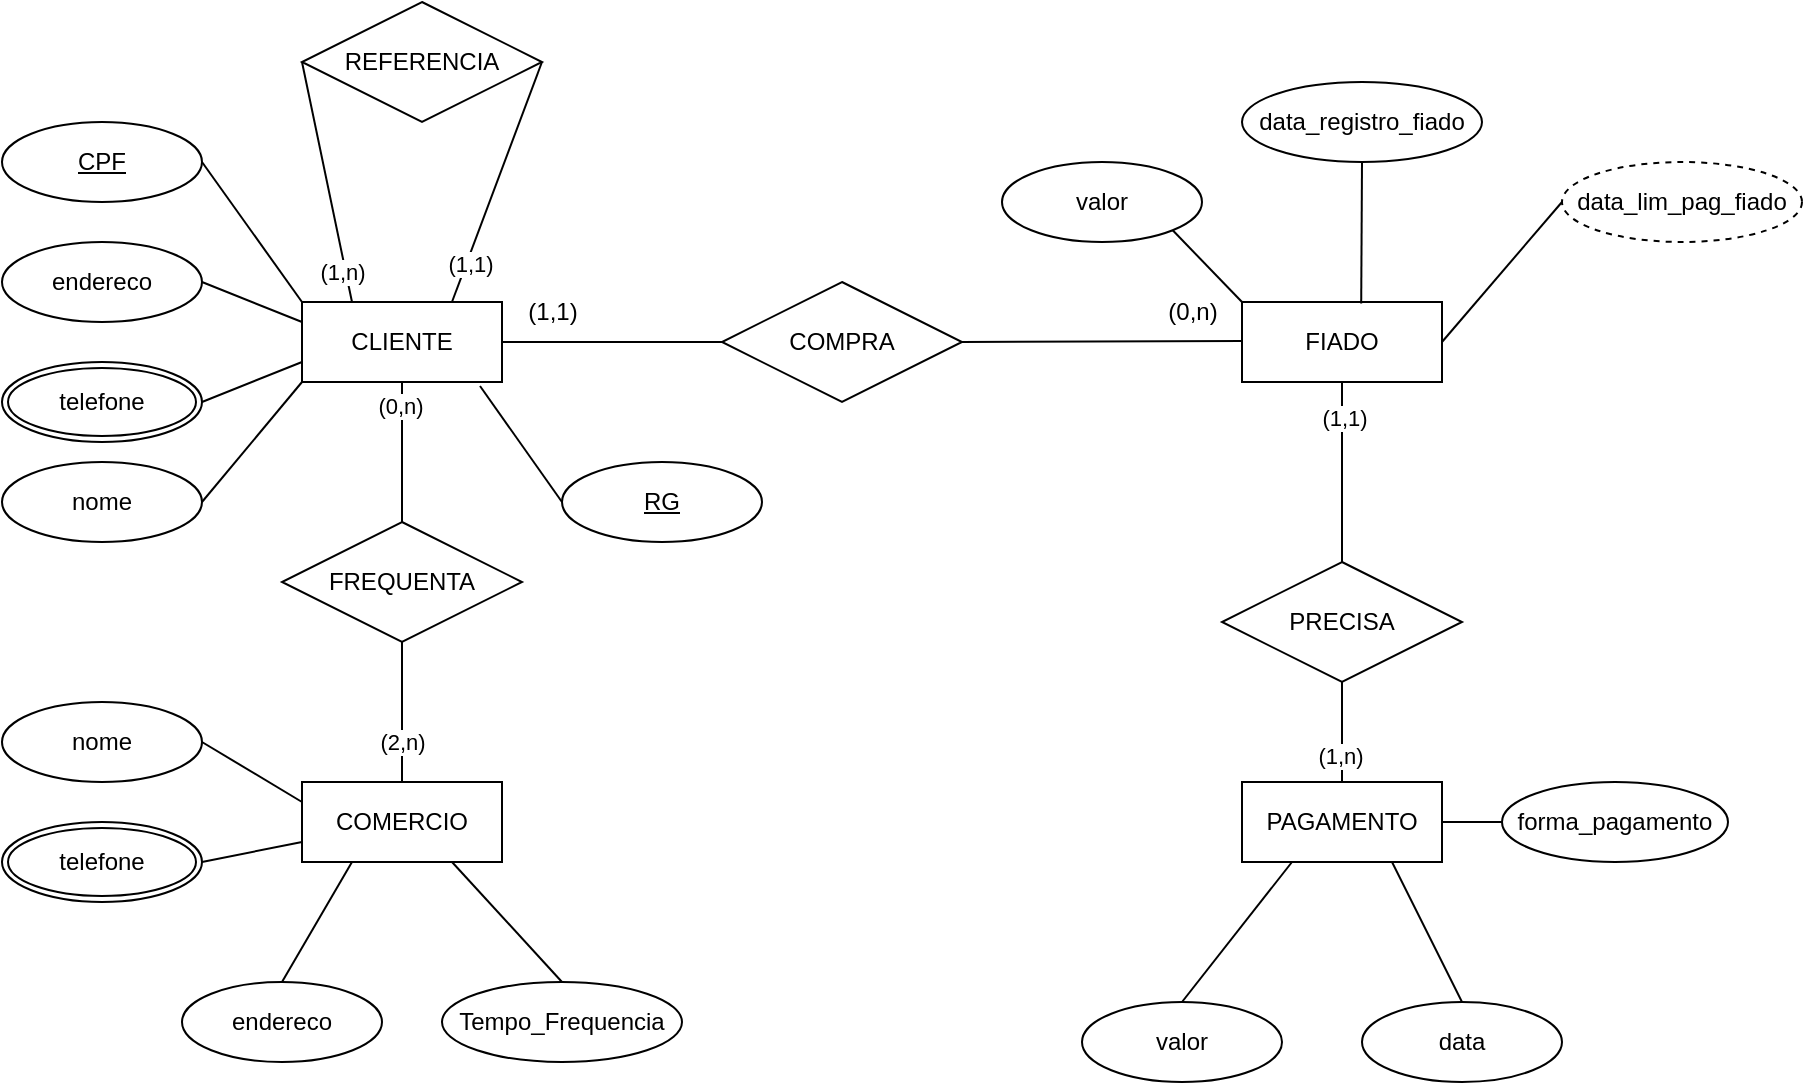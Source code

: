 <mxfile version="24.7.17" pages="2">
  <diagram name="Página-1" id="H_x78cTaKkCNTLGxYcIq">
    <mxGraphModel dx="2460" dy="788" grid="1" gridSize="10" guides="1" tooltips="1" connect="1" arrows="1" fold="1" page="1" pageScale="1" pageWidth="827" pageHeight="1169" math="0" shadow="0">
      <root>
        <mxCell id="0" />
        <mxCell id="1" parent="0" />
        <mxCell id="re6g2CSV4sLyiPW2fMnI-4" value="COMPRA" style="shape=rhombus;perimeter=rhombusPerimeter;whiteSpace=wrap;html=1;align=center;" parent="1" vertex="1">
          <mxGeometry x="340" y="160" width="120" height="60" as="geometry" />
        </mxCell>
        <mxCell id="re6g2CSV4sLyiPW2fMnI-5" value="PRECISA" style="shape=rhombus;perimeter=rhombusPerimeter;whiteSpace=wrap;html=1;align=center;" parent="1" vertex="1">
          <mxGeometry x="590" y="300" width="120" height="60" as="geometry" />
        </mxCell>
        <mxCell id="re6g2CSV4sLyiPW2fMnI-6" value="" style="endArrow=none;html=1;rounded=0;entryX=0;entryY=0.5;entryDx=0;entryDy=0;" parent="1" source="re6g2CSV4sLyiPW2fMnI-42" target="re6g2CSV4sLyiPW2fMnI-4" edge="1">
          <mxGeometry relative="1" as="geometry">
            <mxPoint x="190" y="189.5" as="sourcePoint" />
            <mxPoint x="320" y="190" as="targetPoint" />
          </mxGeometry>
        </mxCell>
        <mxCell id="re6g2CSV4sLyiPW2fMnI-8" value="" style="endArrow=none;html=1;rounded=0;exitX=1;exitY=0.5;exitDx=0;exitDy=0;exitPerimeter=0;" parent="1" source="re6g2CSV4sLyiPW2fMnI-4" edge="1">
          <mxGeometry relative="1" as="geometry">
            <mxPoint x="460" y="160" as="sourcePoint" />
            <mxPoint x="600" y="189.5" as="targetPoint" />
          </mxGeometry>
        </mxCell>
        <mxCell id="re6g2CSV4sLyiPW2fMnI-14" value="" style="endArrow=none;html=1;rounded=0;exitX=0.5;exitY=0;exitDx=0;exitDy=0;entryX=0.5;entryY=1;entryDx=0;entryDy=0;" parent="1" source="re6g2CSV4sLyiPW2fMnI-45" target="re6g2CSV4sLyiPW2fMnI-5" edge="1">
          <mxGeometry relative="1" as="geometry">
            <mxPoint x="440" y="400" as="sourcePoint" />
            <mxPoint x="490" y="330" as="targetPoint" />
          </mxGeometry>
        </mxCell>
        <mxCell id="MlSWp7oJJgWvvj7VK_8G-17" value="(1,n)" style="edgeLabel;html=1;align=center;verticalAlign=middle;resizable=0;points=[];" parent="re6g2CSV4sLyiPW2fMnI-14" vertex="1" connectable="0">
          <mxGeometry x="-0.467" y="1" relative="1" as="geometry">
            <mxPoint as="offset" />
          </mxGeometry>
        </mxCell>
        <mxCell id="re6g2CSV4sLyiPW2fMnI-15" value="" style="endArrow=none;html=1;rounded=0;entryX=0.5;entryY=1;entryDx=0;entryDy=0;exitX=0.5;exitY=0;exitDx=0;exitDy=0;" parent="1" source="re6g2CSV4sLyiPW2fMnI-5" target="re6g2CSV4sLyiPW2fMnI-44" edge="1">
          <mxGeometry relative="1" as="geometry">
            <mxPoint x="650" y="290" as="sourcePoint" />
            <mxPoint x="600" y="220" as="targetPoint" />
            <Array as="points" />
          </mxGeometry>
        </mxCell>
        <mxCell id="MlSWp7oJJgWvvj7VK_8G-18" value="(1,1)" style="edgeLabel;html=1;align=center;verticalAlign=middle;resizable=0;points=[];" parent="re6g2CSV4sLyiPW2fMnI-15" vertex="1" connectable="0">
          <mxGeometry x="0.616" y="-1" relative="1" as="geometry">
            <mxPoint as="offset" />
          </mxGeometry>
        </mxCell>
        <mxCell id="re6g2CSV4sLyiPW2fMnI-40" value="valor" style="ellipse;whiteSpace=wrap;html=1;align=center;" parent="1" vertex="1">
          <mxGeometry x="480" y="100" width="100" height="40" as="geometry" />
        </mxCell>
        <mxCell id="re6g2CSV4sLyiPW2fMnI-44" value="FIADO" style="whiteSpace=wrap;html=1;align=center;" parent="1" vertex="1">
          <mxGeometry x="600" y="170" width="100" height="40" as="geometry" />
        </mxCell>
        <mxCell id="re6g2CSV4sLyiPW2fMnI-45" value="PAGAMENTO" style="whiteSpace=wrap;html=1;align=center;" parent="1" vertex="1">
          <mxGeometry x="600" y="410" width="100" height="40" as="geometry" />
        </mxCell>
        <mxCell id="re6g2CSV4sLyiPW2fMnI-47" value="" style="endArrow=none;html=1;rounded=0;entryX=0.5;entryY=0;entryDx=0;entryDy=0;exitX=0.25;exitY=1;exitDx=0;exitDy=0;" parent="1" source="re6g2CSV4sLyiPW2fMnI-45" target="BJYtXct5z4qsTIUded3n-11" edge="1">
          <mxGeometry relative="1" as="geometry">
            <mxPoint x="330" y="330" as="sourcePoint" />
            <mxPoint x="730" y="520" as="targetPoint" />
          </mxGeometry>
        </mxCell>
        <mxCell id="re6g2CSV4sLyiPW2fMnI-48" value="" style="endArrow=none;html=1;rounded=0;entryX=0.5;entryY=0;entryDx=0;entryDy=0;exitX=0.75;exitY=1;exitDx=0;exitDy=0;" parent="1" source="re6g2CSV4sLyiPW2fMnI-45" target="BJYtXct5z4qsTIUded3n-12" edge="1">
          <mxGeometry relative="1" as="geometry">
            <mxPoint x="840" y="460" as="sourcePoint" />
            <mxPoint x="877" y="520" as="targetPoint" />
          </mxGeometry>
        </mxCell>
        <mxCell id="re6g2CSV4sLyiPW2fMnI-52" value="data_registro_fiado" style="ellipse;whiteSpace=wrap;html=1;align=center;" parent="1" vertex="1">
          <mxGeometry x="600" y="60" width="120" height="40" as="geometry" />
        </mxCell>
        <mxCell id="re6g2CSV4sLyiPW2fMnI-53" value="data_lim_pag_fiado" style="ellipse;whiteSpace=wrap;html=1;align=center;dashed=1;" parent="1" vertex="1">
          <mxGeometry x="760" y="100" width="120" height="40" as="geometry" />
        </mxCell>
        <mxCell id="re6g2CSV4sLyiPW2fMnI-55" value="" style="endArrow=none;html=1;rounded=0;exitX=0;exitY=0;exitDx=0;exitDy=0;entryX=1;entryY=1;entryDx=0;entryDy=0;" parent="1" source="re6g2CSV4sLyiPW2fMnI-44" target="re6g2CSV4sLyiPW2fMnI-40" edge="1">
          <mxGeometry relative="1" as="geometry">
            <mxPoint x="330" y="330" as="sourcePoint" />
            <mxPoint x="560" y="130" as="targetPoint" />
          </mxGeometry>
        </mxCell>
        <mxCell id="re6g2CSV4sLyiPW2fMnI-56" value="" style="endArrow=none;html=1;rounded=0;exitX=0.5;exitY=1;exitDx=0;exitDy=0;entryX=0.596;entryY=0.02;entryDx=0;entryDy=0;entryPerimeter=0;" parent="1" source="re6g2CSV4sLyiPW2fMnI-52" target="re6g2CSV4sLyiPW2fMnI-44" edge="1">
          <mxGeometry relative="1" as="geometry">
            <mxPoint x="330" y="330" as="sourcePoint" />
            <mxPoint x="490" y="330" as="targetPoint" />
          </mxGeometry>
        </mxCell>
        <mxCell id="re6g2CSV4sLyiPW2fMnI-57" value="" style="endArrow=none;html=1;rounded=0;exitX=0;exitY=0.5;exitDx=0;exitDy=0;entryX=1;entryY=0.5;entryDx=0;entryDy=0;" parent="1" source="re6g2CSV4sLyiPW2fMnI-53" target="re6g2CSV4sLyiPW2fMnI-44" edge="1">
          <mxGeometry relative="1" as="geometry">
            <mxPoint x="330" y="330" as="sourcePoint" />
            <mxPoint x="490" y="330" as="targetPoint" />
          </mxGeometry>
        </mxCell>
        <mxCell id="re6g2CSV4sLyiPW2fMnI-59" value="(1,1)" style="text;html=1;align=center;verticalAlign=middle;resizable=0;points=[];autosize=1;strokeColor=none;fillColor=none;" parent="1" vertex="1">
          <mxGeometry x="230" y="160" width="50" height="30" as="geometry" />
        </mxCell>
        <mxCell id="re6g2CSV4sLyiPW2fMnI-64" value="(0&lt;span style=&quot;color: rgba(0, 0, 0, 0); font-family: monospace; font-size: 0px; text-align: start;&quot;&gt;%3CmxGraphModel%3E%3Croot%3E%3CmxCell%20id%3D%220%22%2F%3E%3CmxCell%20id%3D%221%22%20parent%3D%220%22%2F%3E%3CmxCell%20id%3D%222%22%20value%3D%22(1%2Cn)%22%20style%3D%22text%3Bhtml%3D1%3Balign%3Dcenter%3BverticalAlign%3Dmiddle%3Bresizable%3D0%3Bpoints%3D%5B%5D%3Bautosize%3D1%3BstrokeColor%3Dnone%3BfillColor%3Dnone%3B%22%20vertex%3D%221%22%20parent%3D%221%22%3E%3CmxGeometry%20x%3D%22480%22%20y%3D%22390%22%20width%3D%2250%22%20height%3D%2230%22%20as%3D%22geometry%22%2F%3E%3C%2FmxCell%3E%3C%2Froot%3E%3C%2FmxGraphModel%3E&lt;/span&gt;,n)" style="text;html=1;align=center;verticalAlign=middle;resizable=0;points=[];autosize=1;strokeColor=none;fillColor=none;" parent="1" vertex="1">
          <mxGeometry x="550" y="160" width="50" height="30" as="geometry" />
        </mxCell>
        <mxCell id="re6g2CSV4sLyiPW2fMnI-66" value="&lt;u&gt;CPF&lt;/u&gt;" style="ellipse;whiteSpace=wrap;html=1;align=center;" parent="1" vertex="1">
          <mxGeometry x="-20" y="80" width="100" height="40" as="geometry" />
        </mxCell>
        <mxCell id="re6g2CSV4sLyiPW2fMnI-70" value="telefone" style="ellipse;shape=doubleEllipse;margin=3;whiteSpace=wrap;html=1;align=center;direction=west;" parent="1" vertex="1">
          <mxGeometry x="-20" y="200" width="100" height="40" as="geometry" />
        </mxCell>
        <mxCell id="re6g2CSV4sLyiPW2fMnI-73" value="nome" style="ellipse;whiteSpace=wrap;html=1;align=center;" parent="1" vertex="1">
          <mxGeometry x="-20" y="250" width="100" height="40" as="geometry" />
        </mxCell>
        <mxCell id="re6g2CSV4sLyiPW2fMnI-79" value="" style="endArrow=none;html=1;rounded=0;exitX=0;exitY=0.25;exitDx=0;exitDy=0;entryX=1;entryY=0.5;entryDx=0;entryDy=0;" parent="1" source="re6g2CSV4sLyiPW2fMnI-42" target="LVOqA41U3VMJLAs9Qb7j-1" edge="1">
          <mxGeometry relative="1" as="geometry">
            <mxPoint x="330" y="330" as="sourcePoint" />
            <mxPoint x="230.12" y="128.351" as="targetPoint" />
          </mxGeometry>
        </mxCell>
        <mxCell id="re6g2CSV4sLyiPW2fMnI-82" value="" style="endArrow=none;html=1;rounded=0;exitX=0;exitY=0;exitDx=0;exitDy=0;entryX=1;entryY=0.5;entryDx=0;entryDy=0;" parent="1" source="re6g2CSV4sLyiPW2fMnI-42" target="re6g2CSV4sLyiPW2fMnI-66" edge="1">
          <mxGeometry relative="1" as="geometry">
            <mxPoint x="160" y="180" as="sourcePoint" />
            <mxPoint x="144" y="142" as="targetPoint" />
          </mxGeometry>
        </mxCell>
        <mxCell id="re6g2CSV4sLyiPW2fMnI-95" value="" style="endArrow=none;html=1;rounded=0;exitX=0;exitY=0.75;exitDx=0;exitDy=0;entryX=0;entryY=0.5;entryDx=0;entryDy=0;" parent="1" source="re6g2CSV4sLyiPW2fMnI-42" target="re6g2CSV4sLyiPW2fMnI-70" edge="1">
          <mxGeometry relative="1" as="geometry">
            <mxPoint x="330" y="230" as="sourcePoint" />
            <mxPoint x="490" y="230" as="targetPoint" />
          </mxGeometry>
        </mxCell>
        <mxCell id="re6g2CSV4sLyiPW2fMnI-96" value="" style="endArrow=none;html=1;rounded=0;exitX=0;exitY=1;exitDx=0;exitDy=0;entryX=1;entryY=0.5;entryDx=0;entryDy=0;" parent="1" source="re6g2CSV4sLyiPW2fMnI-42" target="re6g2CSV4sLyiPW2fMnI-73" edge="1">
          <mxGeometry relative="1" as="geometry">
            <mxPoint x="330" y="230" as="sourcePoint" />
            <mxPoint x="490" y="230" as="targetPoint" />
          </mxGeometry>
        </mxCell>
        <mxCell id="LVOqA41U3VMJLAs9Qb7j-1" value="endereco" style="ellipse;whiteSpace=wrap;html=1;align=center;" parent="1" vertex="1">
          <mxGeometry x="-20" y="140" width="100" height="40" as="geometry" />
        </mxCell>
        <mxCell id="zbrbGDxgkOMjW0-SZFzq-2" value="" style="endArrow=none;html=1;rounded=0;entryX=0;entryY=0.5;entryDx=0;entryDy=0;" parent="1" target="re6g2CSV4sLyiPW2fMnI-42" edge="1">
          <mxGeometry relative="1" as="geometry">
            <mxPoint x="190" y="189.5" as="sourcePoint" />
            <mxPoint x="340" y="190" as="targetPoint" />
          </mxGeometry>
        </mxCell>
        <mxCell id="re6g2CSV4sLyiPW2fMnI-42" value="CLIENTE" style="whiteSpace=wrap;html=1;align=center;" parent="1" vertex="1">
          <mxGeometry x="130" y="170" width="100" height="40" as="geometry" />
        </mxCell>
        <mxCell id="zbrbGDxgkOMjW0-SZFzq-3" value="REFERENCIA" style="shape=rhombus;perimeter=rhombusPerimeter;whiteSpace=wrap;html=1;align=center;" parent="1" vertex="1">
          <mxGeometry x="130" y="20" width="120" height="60" as="geometry" />
        </mxCell>
        <mxCell id="BJYtXct5z4qsTIUded3n-4" value="forma_pagamento" style="ellipse;whiteSpace=wrap;html=1;align=center;" parent="1" vertex="1">
          <mxGeometry x="730" y="410" width="113" height="40" as="geometry" />
        </mxCell>
        <mxCell id="BJYtXct5z4qsTIUded3n-5" value="" style="endArrow=none;html=1;rounded=0;entryX=0;entryY=0.5;entryDx=0;entryDy=0;exitX=1;exitY=0.5;exitDx=0;exitDy=0;" parent="1" source="re6g2CSV4sLyiPW2fMnI-45" target="BJYtXct5z4qsTIUded3n-4" edge="1">
          <mxGeometry relative="1" as="geometry">
            <mxPoint x="835" y="460" as="sourcePoint" />
            <mxPoint x="887" y="530" as="targetPoint" />
          </mxGeometry>
        </mxCell>
        <mxCell id="BJYtXct5z4qsTIUded3n-7" value="" style="endArrow=none;html=1;rounded=0;entryX=0;entryY=0.5;entryDx=0;entryDy=0;exitX=0.25;exitY=0;exitDx=0;exitDy=0;" parent="1" source="re6g2CSV4sLyiPW2fMnI-42" target="zbrbGDxgkOMjW0-SZFzq-3" edge="1">
          <mxGeometry relative="1" as="geometry">
            <mxPoint x="240" y="200" as="sourcePoint" />
            <mxPoint x="350" y="200" as="targetPoint" />
          </mxGeometry>
        </mxCell>
        <mxCell id="BJYtXct5z4qsTIUded3n-10" value="(1,n)" style="edgeLabel;html=1;align=center;verticalAlign=middle;resizable=0;points=[];" parent="BJYtXct5z4qsTIUded3n-7" vertex="1" connectable="0">
          <mxGeometry x="-0.744" y="2" relative="1" as="geometry">
            <mxPoint as="offset" />
          </mxGeometry>
        </mxCell>
        <mxCell id="BJYtXct5z4qsTIUded3n-8" value="" style="endArrow=none;html=1;rounded=0;entryX=1;entryY=0.5;entryDx=0;entryDy=0;exitX=0.75;exitY=0;exitDx=0;exitDy=0;" parent="1" source="re6g2CSV4sLyiPW2fMnI-42" target="zbrbGDxgkOMjW0-SZFzq-3" edge="1">
          <mxGeometry relative="1" as="geometry">
            <mxPoint x="165" y="180" as="sourcePoint" />
            <mxPoint x="180" y="20" as="targetPoint" />
          </mxGeometry>
        </mxCell>
        <mxCell id="BJYtXct5z4qsTIUded3n-9" value="(1,1)" style="edgeLabel;html=1;align=center;verticalAlign=middle;resizable=0;points=[];" parent="BJYtXct5z4qsTIUded3n-8" vertex="1" connectable="0">
          <mxGeometry x="-0.669" y="-1" relative="1" as="geometry">
            <mxPoint as="offset" />
          </mxGeometry>
        </mxCell>
        <mxCell id="BJYtXct5z4qsTIUded3n-11" value="valor" style="ellipse;whiteSpace=wrap;html=1;align=center;" parent="1" vertex="1">
          <mxGeometry x="520" y="520" width="100" height="40" as="geometry" />
        </mxCell>
        <mxCell id="BJYtXct5z4qsTIUded3n-12" value="data" style="ellipse;whiteSpace=wrap;html=1;align=center;" parent="1" vertex="1">
          <mxGeometry x="660" y="520" width="100" height="40" as="geometry" />
        </mxCell>
        <mxCell id="N3fkKQqXuwRMNjPK7vJ--2" value="COMERCIO" style="whiteSpace=wrap;html=1;align=center;" vertex="1" parent="1">
          <mxGeometry x="130" y="410" width="100" height="40" as="geometry" />
        </mxCell>
        <mxCell id="N3fkKQqXuwRMNjPK7vJ--3" value="FREQUENTA" style="shape=rhombus;perimeter=rhombusPerimeter;whiteSpace=wrap;html=1;align=center;" vertex="1" parent="1">
          <mxGeometry x="120" y="280" width="120" height="60" as="geometry" />
        </mxCell>
        <mxCell id="N3fkKQqXuwRMNjPK7vJ--4" value="" style="endArrow=none;html=1;rounded=0;exitX=0.5;exitY=1;exitDx=0;exitDy=0;entryX=0.5;entryY=0;entryDx=0;entryDy=0;" edge="1" parent="1" source="re6g2CSV4sLyiPW2fMnI-42" target="N3fkKQqXuwRMNjPK7vJ--3">
          <mxGeometry relative="1" as="geometry">
            <mxPoint x="140" y="220" as="sourcePoint" />
            <mxPoint x="90" y="280" as="targetPoint" />
          </mxGeometry>
        </mxCell>
        <mxCell id="N3fkKQqXuwRMNjPK7vJ--6" value="(0,n)" style="edgeLabel;html=1;align=center;verticalAlign=middle;resizable=0;points=[];" vertex="1" connectable="0" parent="N3fkKQqXuwRMNjPK7vJ--4">
          <mxGeometry x="-0.657" y="-1" relative="1" as="geometry">
            <mxPoint as="offset" />
          </mxGeometry>
        </mxCell>
        <mxCell id="N3fkKQqXuwRMNjPK7vJ--5" value="" style="endArrow=none;html=1;rounded=0;exitX=0.5;exitY=1;exitDx=0;exitDy=0;entryX=0.5;entryY=0;entryDx=0;entryDy=0;" edge="1" parent="1" source="N3fkKQqXuwRMNjPK7vJ--3" target="N3fkKQqXuwRMNjPK7vJ--2">
          <mxGeometry relative="1" as="geometry">
            <mxPoint x="190" y="220" as="sourcePoint" />
            <mxPoint x="190" y="290" as="targetPoint" />
          </mxGeometry>
        </mxCell>
        <mxCell id="N3fkKQqXuwRMNjPK7vJ--14" value="(2,n)" style="edgeLabel;html=1;align=center;verticalAlign=middle;resizable=0;points=[];" vertex="1" connectable="0" parent="N3fkKQqXuwRMNjPK7vJ--5">
          <mxGeometry x="0.429" relative="1" as="geometry">
            <mxPoint as="offset" />
          </mxGeometry>
        </mxCell>
        <mxCell id="N3fkKQqXuwRMNjPK7vJ--8" value="nome" style="ellipse;whiteSpace=wrap;html=1;align=center;" vertex="1" parent="1">
          <mxGeometry x="-20" y="370" width="100" height="40" as="geometry" />
        </mxCell>
        <mxCell id="N3fkKQqXuwRMNjPK7vJ--9" value="telefone" style="ellipse;shape=doubleEllipse;margin=3;whiteSpace=wrap;html=1;align=center;direction=west;" vertex="1" parent="1">
          <mxGeometry x="-20" y="430" width="100" height="40" as="geometry" />
        </mxCell>
        <mxCell id="N3fkKQqXuwRMNjPK7vJ--10" value="endereco" style="ellipse;whiteSpace=wrap;html=1;align=center;" vertex="1" parent="1">
          <mxGeometry x="70" y="510" width="100" height="40" as="geometry" />
        </mxCell>
        <mxCell id="N3fkKQqXuwRMNjPK7vJ--11" value="Tempo_Frequencia" style="ellipse;whiteSpace=wrap;html=1;align=center;" vertex="1" parent="1">
          <mxGeometry x="200" y="510" width="120" height="40" as="geometry" />
        </mxCell>
        <mxCell id="N3fkKQqXuwRMNjPK7vJ--12" value="" style="endArrow=none;html=1;rounded=0;exitX=0;exitY=0.25;exitDx=0;exitDy=0;entryX=1;entryY=0.5;entryDx=0;entryDy=0;" edge="1" parent="1" source="N3fkKQqXuwRMNjPK7vJ--2" target="N3fkKQqXuwRMNjPK7vJ--8">
          <mxGeometry relative="1" as="geometry">
            <mxPoint x="140" y="220" as="sourcePoint" />
            <mxPoint x="90" y="280" as="targetPoint" />
          </mxGeometry>
        </mxCell>
        <mxCell id="N3fkKQqXuwRMNjPK7vJ--13" value="" style="endArrow=none;html=1;rounded=0;exitX=0;exitY=0.75;exitDx=0;exitDy=0;entryX=0;entryY=0.5;entryDx=0;entryDy=0;" edge="1" parent="1" source="N3fkKQqXuwRMNjPK7vJ--2" target="N3fkKQqXuwRMNjPK7vJ--9">
          <mxGeometry relative="1" as="geometry">
            <mxPoint x="150" y="230" as="sourcePoint" />
            <mxPoint x="100" y="290" as="targetPoint" />
          </mxGeometry>
        </mxCell>
        <mxCell id="N3fkKQqXuwRMNjPK7vJ--15" value="" style="endArrow=none;html=1;rounded=0;exitX=0.25;exitY=1;exitDx=0;exitDy=0;entryX=0.5;entryY=0;entryDx=0;entryDy=0;" edge="1" parent="1" source="N3fkKQqXuwRMNjPK7vJ--2" target="N3fkKQqXuwRMNjPK7vJ--10">
          <mxGeometry relative="1" as="geometry">
            <mxPoint x="140" y="450" as="sourcePoint" />
            <mxPoint x="90" y="460" as="targetPoint" />
          </mxGeometry>
        </mxCell>
        <mxCell id="N3fkKQqXuwRMNjPK7vJ--16" value="" style="endArrow=none;html=1;rounded=0;exitX=0.75;exitY=1;exitDx=0;exitDy=0;entryX=0.5;entryY=0;entryDx=0;entryDy=0;" edge="1" parent="1" source="N3fkKQqXuwRMNjPK7vJ--2" target="N3fkKQqXuwRMNjPK7vJ--11">
          <mxGeometry relative="1" as="geometry">
            <mxPoint x="150" y="460" as="sourcePoint" />
            <mxPoint x="100" y="470" as="targetPoint" />
          </mxGeometry>
        </mxCell>
        <mxCell id="N3fkKQqXuwRMNjPK7vJ--17" value="&lt;u&gt;RG&lt;/u&gt;" style="ellipse;whiteSpace=wrap;html=1;align=center;" vertex="1" parent="1">
          <mxGeometry x="260" y="250" width="100" height="40" as="geometry" />
        </mxCell>
        <mxCell id="N3fkKQqXuwRMNjPK7vJ--18" value="" style="endArrow=none;html=1;rounded=0;exitX=0.89;exitY=1.05;exitDx=0;exitDy=0;entryX=0;entryY=0.5;entryDx=0;entryDy=0;exitPerimeter=0;" edge="1" parent="1" source="re6g2CSV4sLyiPW2fMnI-42" target="N3fkKQqXuwRMNjPK7vJ--17">
          <mxGeometry relative="1" as="geometry">
            <mxPoint x="140" y="220" as="sourcePoint" />
            <mxPoint x="90" y="280" as="targetPoint" />
          </mxGeometry>
        </mxCell>
      </root>
    </mxGraphModel>
  </diagram>
  <diagram id="X7GJBiEf9XLPjE2NBKae" name="Página-2">
    <mxGraphModel grid="1" page="1" gridSize="10" guides="1" tooltips="1" connect="1" arrows="1" fold="1" pageScale="1" pageWidth="827" pageHeight="1169" math="0" shadow="0">
      <root>
        <mxCell id="0" />
        <mxCell id="1" parent="0" />
      </root>
    </mxGraphModel>
  </diagram>
</mxfile>
